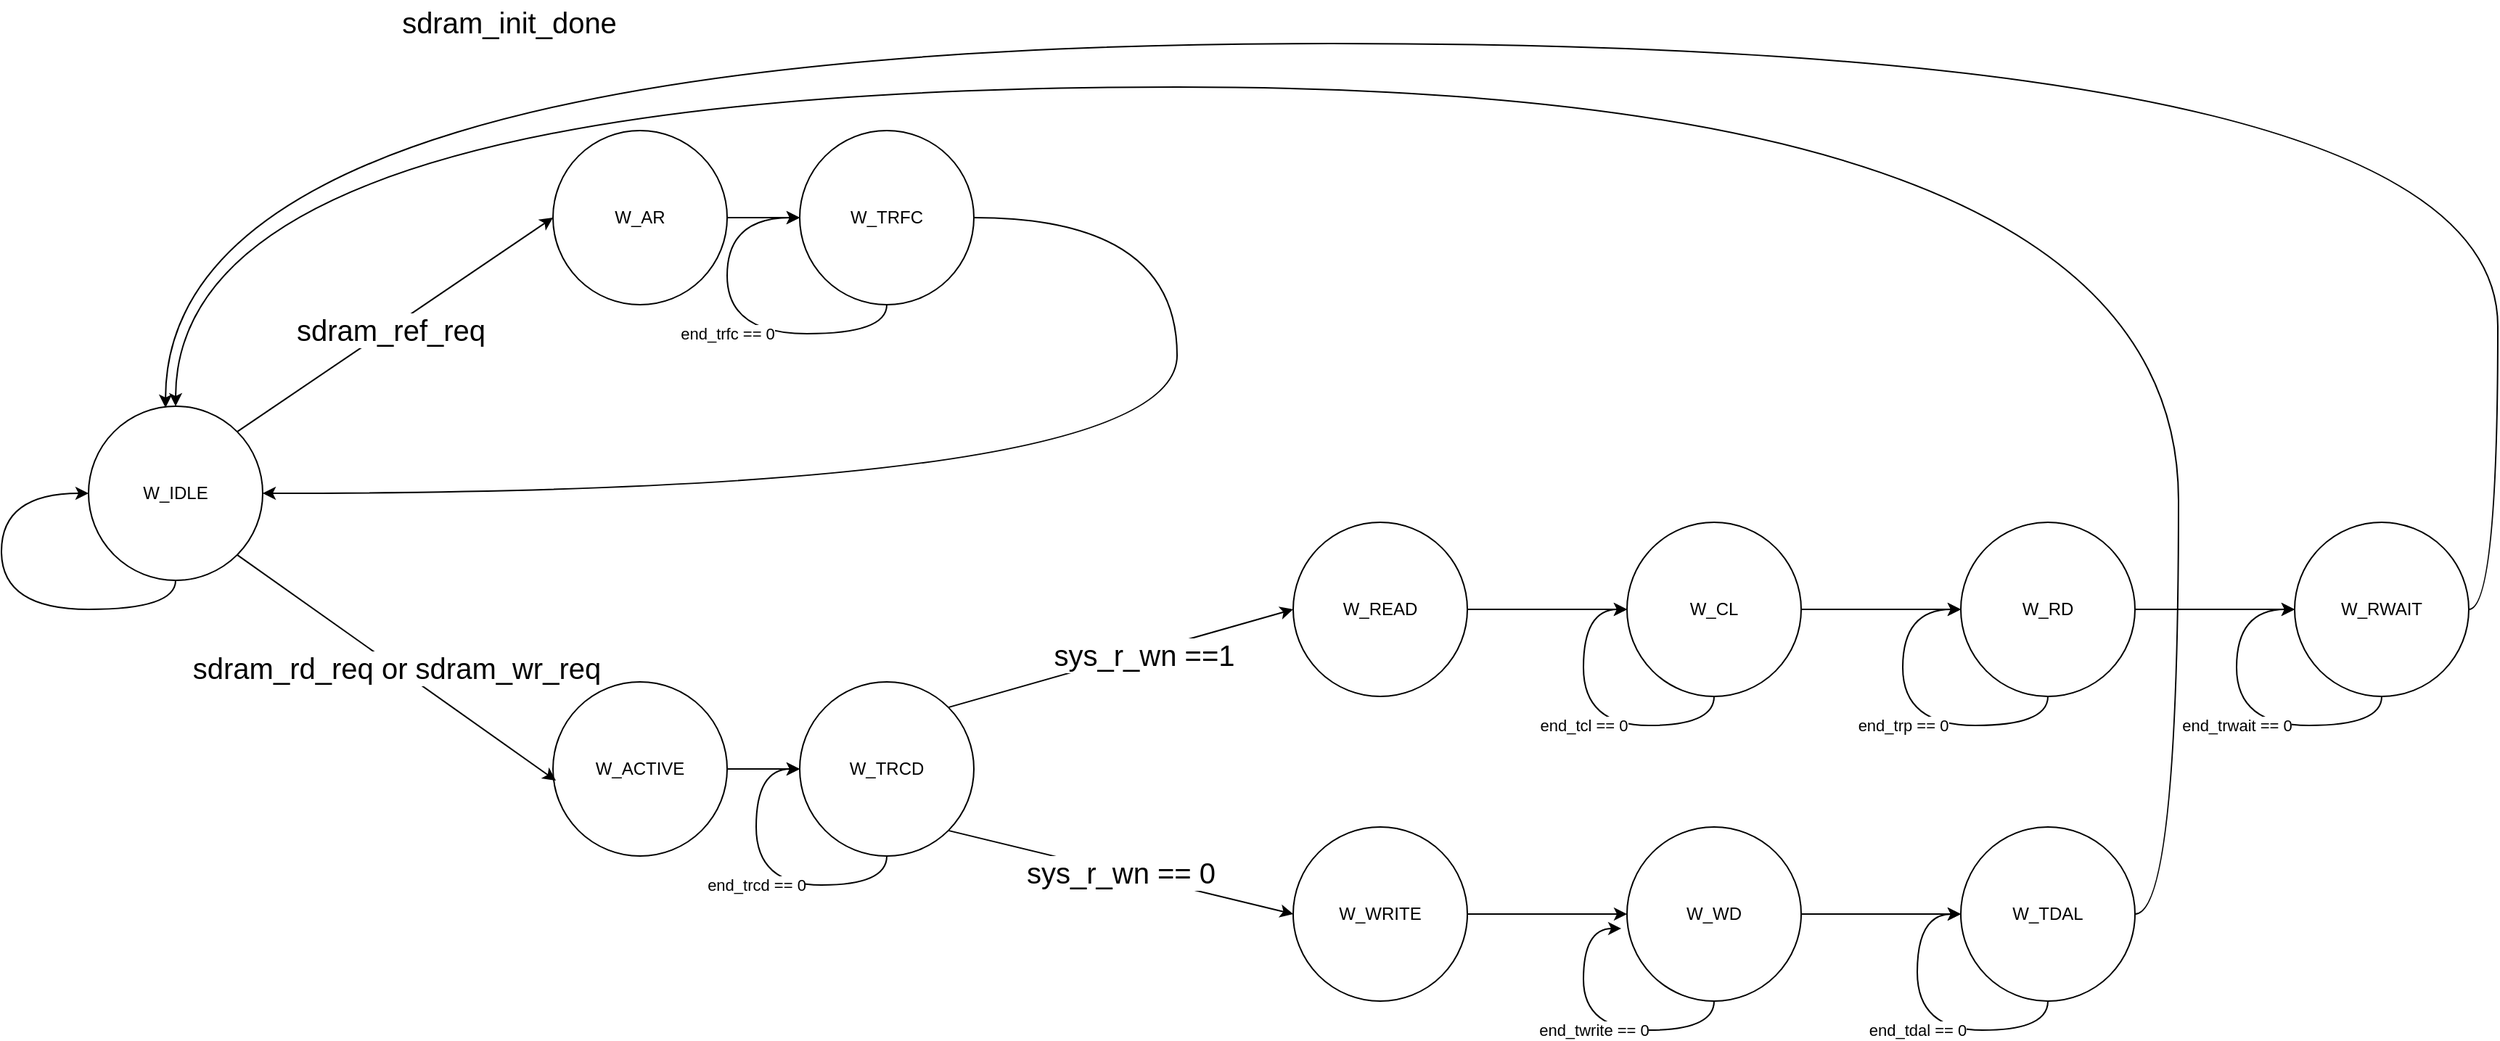 <mxfile version="22.1.2" type="github">
  <diagram name="Page-1" id="mwbrezi8qCxRVFZS6meD">
    <mxGraphModel dx="1434" dy="746" grid="1" gridSize="10" guides="1" tooltips="1" connect="1" arrows="1" fold="1" page="1" pageScale="1" pageWidth="850" pageHeight="1100" math="0" shadow="0">
      <root>
        <mxCell id="0" />
        <mxCell id="1" parent="0" />
        <mxCell id="TxkGYKrc0bfTCIRN7Eu5-1" value="W_IDLE" style="ellipse;whiteSpace=wrap;html=1;aspect=fixed;" parent="1" vertex="1">
          <mxGeometry x="280" y="290" width="120" height="120" as="geometry" />
        </mxCell>
        <mxCell id="TxkGYKrc0bfTCIRN7Eu5-41" style="edgeStyle=orthogonalEdgeStyle;rounded=0;orthogonalLoop=1;jettySize=auto;html=1;exitX=1;exitY=0.5;exitDx=0;exitDy=0;entryX=0;entryY=0.5;entryDx=0;entryDy=0;" parent="1" source="TxkGYKrc0bfTCIRN7Eu5-2" target="TxkGYKrc0bfTCIRN7Eu5-40" edge="1">
          <mxGeometry relative="1" as="geometry" />
        </mxCell>
        <mxCell id="TxkGYKrc0bfTCIRN7Eu5-2" value="W_AR" style="ellipse;whiteSpace=wrap;html=1;aspect=fixed;" parent="1" vertex="1">
          <mxGeometry x="600" y="100" width="120" height="120" as="geometry" />
        </mxCell>
        <mxCell id="TxkGYKrc0bfTCIRN7Eu5-4" style="rounded=0;orthogonalLoop=1;jettySize=auto;html=1;exitX=1;exitY=0;exitDx=0;exitDy=0;entryX=0;entryY=0.5;entryDx=0;entryDy=0;" parent="1" source="TxkGYKrc0bfTCIRN7Eu5-1" target="TxkGYKrc0bfTCIRN7Eu5-2" edge="1">
          <mxGeometry relative="1" as="geometry" />
        </mxCell>
        <mxCell id="TxkGYKrc0bfTCIRN7Eu5-5" value="&lt;font style=&quot;font-size: 20px;&quot;&gt;sdram_ref_req&lt;/font&gt;" style="edgeLabel;html=1;align=center;verticalAlign=middle;resizable=0;points=[];" parent="TxkGYKrc0bfTCIRN7Eu5-4" vertex="1" connectable="0">
          <mxGeometry x="-0.033" y="-1" relative="1" as="geometry">
            <mxPoint as="offset" />
          </mxGeometry>
        </mxCell>
        <mxCell id="TxkGYKrc0bfTCIRN7Eu5-14" style="edgeStyle=orthogonalEdgeStyle;rounded=0;orthogonalLoop=1;jettySize=auto;html=1;exitX=1;exitY=0.5;exitDx=0;exitDy=0;entryX=0;entryY=0.5;entryDx=0;entryDy=0;" parent="1" source="TxkGYKrc0bfTCIRN7Eu5-6" target="TxkGYKrc0bfTCIRN7Eu5-13" edge="1">
          <mxGeometry relative="1" as="geometry" />
        </mxCell>
        <mxCell id="TxkGYKrc0bfTCIRN7Eu5-6" value="W_ACTIVE" style="ellipse;whiteSpace=wrap;html=1;aspect=fixed;" parent="1" vertex="1">
          <mxGeometry x="600" y="480" width="120" height="120" as="geometry" />
        </mxCell>
        <mxCell id="TxkGYKrc0bfTCIRN7Eu5-7" value="&lt;font style=&quot;font-size: 20px;&quot;&gt;sdram_rd_req or sdram_wr_req&lt;/font&gt;" style="rounded=0;orthogonalLoop=1;jettySize=auto;html=1;exitX=1;exitY=1;exitDx=0;exitDy=0;entryX=0.017;entryY=0.567;entryDx=0;entryDy=0;entryPerimeter=0;" parent="1" source="TxkGYKrc0bfTCIRN7Eu5-1" target="TxkGYKrc0bfTCIRN7Eu5-6" edge="1">
          <mxGeometry relative="1" as="geometry" />
        </mxCell>
        <mxCell id="TxkGYKrc0bfTCIRN7Eu5-8" style="edgeStyle=orthogonalEdgeStyle;rounded=0;orthogonalLoop=1;jettySize=auto;html=1;exitX=0.5;exitY=1;exitDx=0;exitDy=0;entryX=0;entryY=0.5;entryDx=0;entryDy=0;curved=1;" parent="1" source="TxkGYKrc0bfTCIRN7Eu5-1" target="TxkGYKrc0bfTCIRN7Eu5-1" edge="1">
          <mxGeometry relative="1" as="geometry">
            <Array as="points">
              <mxPoint x="340" y="430" />
              <mxPoint x="220" y="430" />
              <mxPoint x="220" y="350" />
            </Array>
          </mxGeometry>
        </mxCell>
        <mxCell id="TxkGYKrc0bfTCIRN7Eu5-9" value="&lt;font style=&quot;font-size: 20px;&quot;&gt;sdram_init_done&lt;/font&gt;" style="text;strokeColor=none;align=center;fillColor=none;html=1;verticalAlign=middle;whiteSpace=wrap;rounded=0;" parent="1" vertex="1">
          <mxGeometry x="540" y="10" width="60" height="30" as="geometry" />
        </mxCell>
        <mxCell id="TxkGYKrc0bfTCIRN7Eu5-18" style="rounded=0;orthogonalLoop=1;jettySize=auto;html=1;exitX=1;exitY=0;exitDx=0;exitDy=0;entryX=0;entryY=0.5;entryDx=0;entryDy=0;" parent="1" source="TxkGYKrc0bfTCIRN7Eu5-13" target="TxkGYKrc0bfTCIRN7Eu5-16" edge="1">
          <mxGeometry relative="1" as="geometry" />
        </mxCell>
        <mxCell id="TxkGYKrc0bfTCIRN7Eu5-20" value="&lt;font style=&quot;font-size: 20px;&quot;&gt;sys_r_wn ==1&lt;/font&gt;" style="edgeLabel;html=1;align=center;verticalAlign=middle;resizable=0;points=[];" parent="TxkGYKrc0bfTCIRN7Eu5-18" vertex="1" connectable="0">
          <mxGeometry x="0.13" y="-1" relative="1" as="geometry">
            <mxPoint as="offset" />
          </mxGeometry>
        </mxCell>
        <mxCell id="TxkGYKrc0bfTCIRN7Eu5-19" value="&lt;font style=&quot;font-size: 20px;&quot;&gt;sys_r_wn == 0&lt;/font&gt;" style="rounded=0;orthogonalLoop=1;jettySize=auto;html=1;exitX=1;exitY=1;exitDx=0;exitDy=0;entryX=0;entryY=0.5;entryDx=0;entryDy=0;" parent="1" source="TxkGYKrc0bfTCIRN7Eu5-13" target="TxkGYKrc0bfTCIRN7Eu5-17" edge="1">
          <mxGeometry relative="1" as="geometry" />
        </mxCell>
        <mxCell id="TxkGYKrc0bfTCIRN7Eu5-13" value="W_TRCD" style="ellipse;whiteSpace=wrap;html=1;aspect=fixed;" parent="1" vertex="1">
          <mxGeometry x="770" y="480" width="120" height="120" as="geometry" />
        </mxCell>
        <mxCell id="TxkGYKrc0bfTCIRN7Eu5-24" style="edgeStyle=orthogonalEdgeStyle;rounded=0;orthogonalLoop=1;jettySize=auto;html=1;exitX=1;exitY=0.5;exitDx=0;exitDy=0;entryX=0;entryY=0.5;entryDx=0;entryDy=0;" parent="1" source="TxkGYKrc0bfTCIRN7Eu5-16" target="TxkGYKrc0bfTCIRN7Eu5-23" edge="1">
          <mxGeometry relative="1" as="geometry" />
        </mxCell>
        <mxCell id="TxkGYKrc0bfTCIRN7Eu5-16" value="W_READ" style="ellipse;whiteSpace=wrap;html=1;aspect=fixed;" parent="1" vertex="1">
          <mxGeometry x="1110" y="370" width="120" height="120" as="geometry" />
        </mxCell>
        <mxCell id="TxkGYKrc0bfTCIRN7Eu5-34" style="edgeStyle=orthogonalEdgeStyle;rounded=0;orthogonalLoop=1;jettySize=auto;html=1;entryX=0;entryY=0.5;entryDx=0;entryDy=0;" parent="1" source="TxkGYKrc0bfTCIRN7Eu5-17" target="TxkGYKrc0bfTCIRN7Eu5-33" edge="1">
          <mxGeometry relative="1" as="geometry" />
        </mxCell>
        <mxCell id="TxkGYKrc0bfTCIRN7Eu5-17" value="W_WRITE" style="ellipse;whiteSpace=wrap;html=1;aspect=fixed;" parent="1" vertex="1">
          <mxGeometry x="1110" y="580" width="120" height="120" as="geometry" />
        </mxCell>
        <mxCell id="TxkGYKrc0bfTCIRN7Eu5-22" value="end_trcd == 0" style="edgeStyle=orthogonalEdgeStyle;rounded=0;orthogonalLoop=1;jettySize=auto;html=1;exitX=0.5;exitY=1;exitDx=0;exitDy=0;entryX=0;entryY=0.5;entryDx=0;entryDy=0;curved=1;" parent="1" source="TxkGYKrc0bfTCIRN7Eu5-13" target="TxkGYKrc0bfTCIRN7Eu5-13" edge="1">
          <mxGeometry relative="1" as="geometry">
            <Array as="points">
              <mxPoint x="830" y="620" />
              <mxPoint x="740" y="620" />
              <mxPoint x="740" y="540" />
            </Array>
          </mxGeometry>
        </mxCell>
        <mxCell id="TxkGYKrc0bfTCIRN7Eu5-27" style="edgeStyle=orthogonalEdgeStyle;rounded=0;orthogonalLoop=1;jettySize=auto;html=1;exitX=1;exitY=0.5;exitDx=0;exitDy=0;entryX=0;entryY=0.5;entryDx=0;entryDy=0;" parent="1" source="TxkGYKrc0bfTCIRN7Eu5-23" target="TxkGYKrc0bfTCIRN7Eu5-26" edge="1">
          <mxGeometry relative="1" as="geometry" />
        </mxCell>
        <mxCell id="TxkGYKrc0bfTCIRN7Eu5-23" value="W_CL" style="ellipse;whiteSpace=wrap;html=1;aspect=fixed;" parent="1" vertex="1">
          <mxGeometry x="1340" y="370" width="120" height="120" as="geometry" />
        </mxCell>
        <mxCell id="TxkGYKrc0bfTCIRN7Eu5-25" value="end_tcl == 0" style="edgeStyle=orthogonalEdgeStyle;rounded=0;orthogonalLoop=1;jettySize=auto;html=1;exitX=0.5;exitY=1;exitDx=0;exitDy=0;entryX=0;entryY=0.5;entryDx=0;entryDy=0;curved=1;" parent="1" source="TxkGYKrc0bfTCIRN7Eu5-23" target="TxkGYKrc0bfTCIRN7Eu5-23" edge="1">
          <mxGeometry relative="1" as="geometry">
            <Array as="points">
              <mxPoint x="1400" y="510" />
              <mxPoint x="1310" y="510" />
              <mxPoint x="1310" y="430" />
            </Array>
          </mxGeometry>
        </mxCell>
        <mxCell id="TxkGYKrc0bfTCIRN7Eu5-31" style="edgeStyle=orthogonalEdgeStyle;rounded=0;orthogonalLoop=1;jettySize=auto;html=1;exitX=1;exitY=0.5;exitDx=0;exitDy=0;" parent="1" source="TxkGYKrc0bfTCIRN7Eu5-26" target="TxkGYKrc0bfTCIRN7Eu5-30" edge="1">
          <mxGeometry relative="1" as="geometry" />
        </mxCell>
        <mxCell id="TxkGYKrc0bfTCIRN7Eu5-26" value="W_RD" style="ellipse;whiteSpace=wrap;html=1;aspect=fixed;" parent="1" vertex="1">
          <mxGeometry x="1570" y="370" width="120" height="120" as="geometry" />
        </mxCell>
        <mxCell id="TxkGYKrc0bfTCIRN7Eu5-28" value="end_trp == 0" style="edgeStyle=orthogonalEdgeStyle;rounded=0;orthogonalLoop=1;jettySize=auto;html=1;exitX=0.5;exitY=1;exitDx=0;exitDy=0;entryX=0;entryY=0.5;entryDx=0;entryDy=0;curved=1;" parent="1" source="TxkGYKrc0bfTCIRN7Eu5-26" target="TxkGYKrc0bfTCIRN7Eu5-26" edge="1">
          <mxGeometry relative="1" as="geometry">
            <Array as="points">
              <mxPoint x="1630" y="510" />
              <mxPoint x="1530" y="510" />
              <mxPoint x="1530" y="430" />
            </Array>
          </mxGeometry>
        </mxCell>
        <mxCell id="TxkGYKrc0bfTCIRN7Eu5-29" style="edgeStyle=orthogonalEdgeStyle;rounded=0;orthogonalLoop=1;jettySize=auto;html=1;exitX=1;exitY=0.5;exitDx=0;exitDy=0;entryX=0.442;entryY=0.008;entryDx=0;entryDy=0;entryPerimeter=0;curved=1;" parent="1" source="TxkGYKrc0bfTCIRN7Eu5-30" target="TxkGYKrc0bfTCIRN7Eu5-1" edge="1">
          <mxGeometry relative="1" as="geometry">
            <Array as="points">
              <mxPoint x="1940" y="430" />
              <mxPoint x="1940" y="40" />
              <mxPoint x="333" y="40" />
            </Array>
          </mxGeometry>
        </mxCell>
        <mxCell id="TxkGYKrc0bfTCIRN7Eu5-30" value="W_RWAIT" style="ellipse;whiteSpace=wrap;html=1;aspect=fixed;" parent="1" vertex="1">
          <mxGeometry x="1800" y="370" width="120" height="120" as="geometry" />
        </mxCell>
        <mxCell id="TxkGYKrc0bfTCIRN7Eu5-32" value="end_trwait == 0" style="edgeStyle=orthogonalEdgeStyle;rounded=0;orthogonalLoop=1;jettySize=auto;html=1;exitX=0.5;exitY=1;exitDx=0;exitDy=0;entryX=0;entryY=0.5;entryDx=0;entryDy=0;curved=1;" parent="1" source="TxkGYKrc0bfTCIRN7Eu5-30" target="TxkGYKrc0bfTCIRN7Eu5-30" edge="1">
          <mxGeometry relative="1" as="geometry">
            <Array as="points">
              <mxPoint x="1860" y="510" />
              <mxPoint x="1760" y="510" />
              <mxPoint x="1760" y="430" />
            </Array>
          </mxGeometry>
        </mxCell>
        <mxCell id="TxkGYKrc0bfTCIRN7Eu5-37" style="edgeStyle=orthogonalEdgeStyle;rounded=0;orthogonalLoop=1;jettySize=auto;html=1;exitX=1;exitY=0.5;exitDx=0;exitDy=0;entryX=0;entryY=0.5;entryDx=0;entryDy=0;" parent="1" source="TxkGYKrc0bfTCIRN7Eu5-33" target="TxkGYKrc0bfTCIRN7Eu5-36" edge="1">
          <mxGeometry relative="1" as="geometry" />
        </mxCell>
        <mxCell id="TxkGYKrc0bfTCIRN7Eu5-33" value="W_WD" style="ellipse;whiteSpace=wrap;html=1;aspect=fixed;" parent="1" vertex="1">
          <mxGeometry x="1340" y="580" width="120" height="120" as="geometry" />
        </mxCell>
        <mxCell id="TxkGYKrc0bfTCIRN7Eu5-35" value="end_twrite == 0" style="edgeStyle=orthogonalEdgeStyle;rounded=0;orthogonalLoop=1;jettySize=auto;html=1;exitX=0.5;exitY=1;exitDx=0;exitDy=0;entryX=-0.033;entryY=0.583;entryDx=0;entryDy=0;entryPerimeter=0;curved=1;" parent="1" source="TxkGYKrc0bfTCIRN7Eu5-33" target="TxkGYKrc0bfTCIRN7Eu5-33" edge="1">
          <mxGeometry relative="1" as="geometry">
            <Array as="points">
              <mxPoint x="1400" y="720" />
              <mxPoint x="1310" y="720" />
              <mxPoint x="1310" y="650" />
            </Array>
          </mxGeometry>
        </mxCell>
        <mxCell id="TxkGYKrc0bfTCIRN7Eu5-39" style="edgeStyle=orthogonalEdgeStyle;rounded=0;orthogonalLoop=1;jettySize=auto;html=1;exitX=1;exitY=0.5;exitDx=0;exitDy=0;entryX=0.5;entryY=0;entryDx=0;entryDy=0;curved=1;" parent="1" source="TxkGYKrc0bfTCIRN7Eu5-36" target="TxkGYKrc0bfTCIRN7Eu5-1" edge="1">
          <mxGeometry relative="1" as="geometry">
            <Array as="points">
              <mxPoint x="1720" y="640" />
              <mxPoint x="1720" y="70" />
              <mxPoint x="340" y="70" />
            </Array>
          </mxGeometry>
        </mxCell>
        <mxCell id="TxkGYKrc0bfTCIRN7Eu5-36" value="W_TDAL" style="ellipse;whiteSpace=wrap;html=1;aspect=fixed;" parent="1" vertex="1">
          <mxGeometry x="1570" y="580" width="120" height="120" as="geometry" />
        </mxCell>
        <mxCell id="TxkGYKrc0bfTCIRN7Eu5-38" value="end_tdal == 0" style="edgeStyle=orthogonalEdgeStyle;rounded=0;orthogonalLoop=1;jettySize=auto;html=1;exitX=0.5;exitY=1;exitDx=0;exitDy=0;entryX=0;entryY=0.5;entryDx=0;entryDy=0;curved=1;" parent="1" source="TxkGYKrc0bfTCIRN7Eu5-36" target="TxkGYKrc0bfTCIRN7Eu5-36" edge="1">
          <mxGeometry relative="1" as="geometry">
            <Array as="points">
              <mxPoint x="1630" y="720" />
              <mxPoint x="1540" y="720" />
              <mxPoint x="1540" y="640" />
            </Array>
          </mxGeometry>
        </mxCell>
        <mxCell id="TxkGYKrc0bfTCIRN7Eu5-43" style="edgeStyle=orthogonalEdgeStyle;rounded=0;orthogonalLoop=1;jettySize=auto;html=1;exitX=1;exitY=0.5;exitDx=0;exitDy=0;entryX=1;entryY=0.5;entryDx=0;entryDy=0;curved=1;" parent="1" source="TxkGYKrc0bfTCIRN7Eu5-40" target="TxkGYKrc0bfTCIRN7Eu5-1" edge="1">
          <mxGeometry relative="1" as="geometry">
            <Array as="points">
              <mxPoint x="1030" y="160" />
              <mxPoint x="1030" y="350" />
            </Array>
          </mxGeometry>
        </mxCell>
        <mxCell id="TxkGYKrc0bfTCIRN7Eu5-40" value="W_TRFC" style="ellipse;whiteSpace=wrap;html=1;aspect=fixed;" parent="1" vertex="1">
          <mxGeometry x="770" y="100" width="120" height="120" as="geometry" />
        </mxCell>
        <mxCell id="TxkGYKrc0bfTCIRN7Eu5-42" value="end_trfc == 0" style="edgeStyle=orthogonalEdgeStyle;rounded=0;orthogonalLoop=1;jettySize=auto;html=1;exitX=0.5;exitY=1;exitDx=0;exitDy=0;entryX=0;entryY=0.5;entryDx=0;entryDy=0;curved=1;" parent="1" source="TxkGYKrc0bfTCIRN7Eu5-40" target="TxkGYKrc0bfTCIRN7Eu5-40" edge="1">
          <mxGeometry relative="1" as="geometry">
            <Array as="points">
              <mxPoint x="830" y="240" />
              <mxPoint x="720" y="240" />
              <mxPoint x="720" y="160" />
            </Array>
          </mxGeometry>
        </mxCell>
      </root>
    </mxGraphModel>
  </diagram>
</mxfile>
